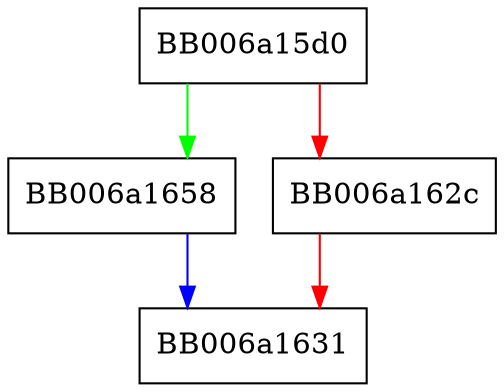 digraph chacha20_poly1305_initiv {
  node [shape="box"];
  graph [splines=ortho];
  BB006a15d0 -> BB006a1658 [color="green"];
  BB006a15d0 -> BB006a162c [color="red"];
  BB006a162c -> BB006a1631 [color="red"];
  BB006a1658 -> BB006a1631 [color="blue"];
}
